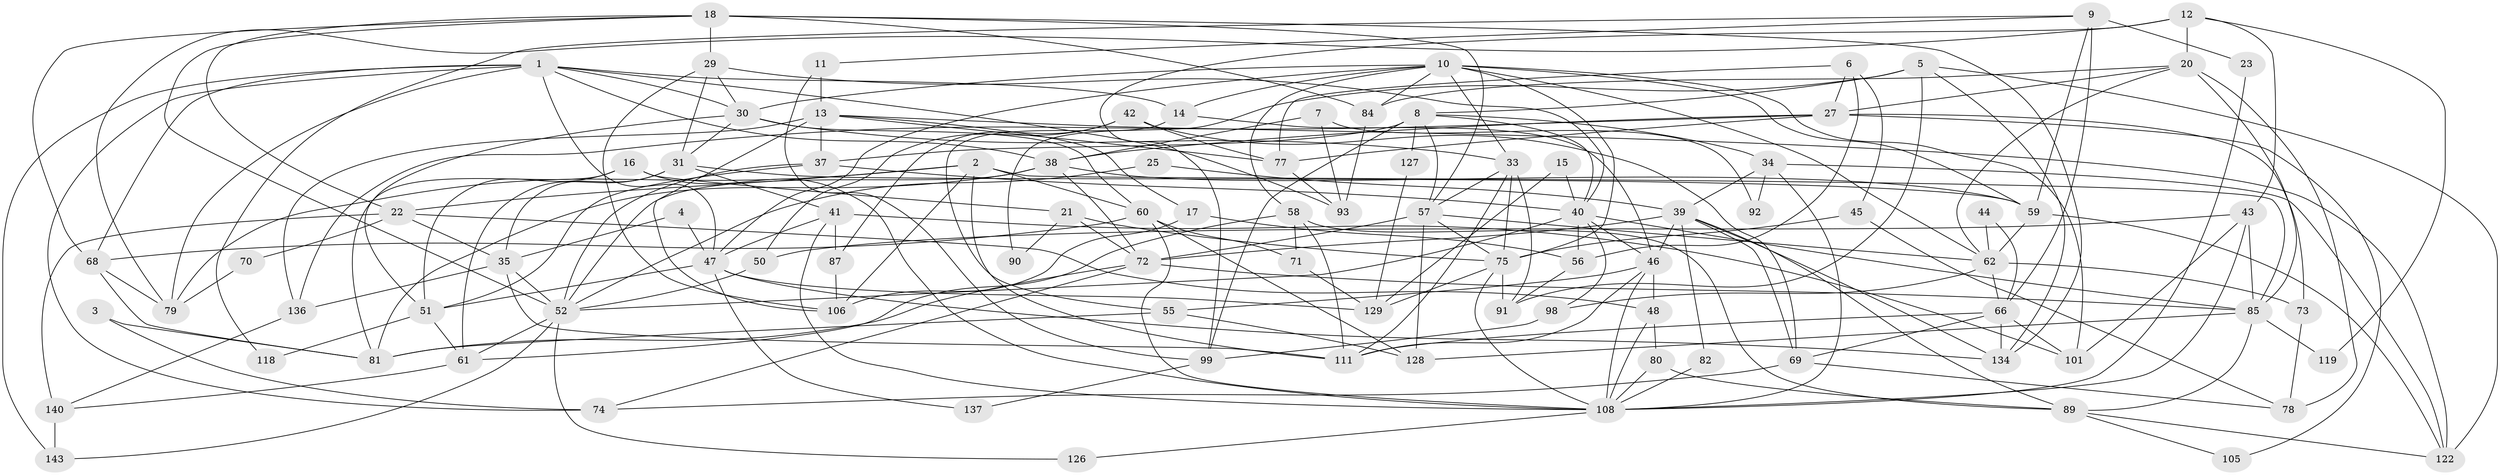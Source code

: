 // original degree distribution, {7: 0.041379310344827586, 4: 0.2482758620689655, 3: 0.2827586206896552, 2: 0.12413793103448276, 6: 0.07586206896551724, 5: 0.2206896551724138, 9: 0.006896551724137931}
// Generated by graph-tools (version 1.1) at 2025/41/03/06/25 10:41:57]
// undirected, 95 vertices, 230 edges
graph export_dot {
graph [start="1"]
  node [color=gray90,style=filled];
  1 [super="+124"];
  2 [super="+125"];
  3 [super="+53"];
  4;
  5 [super="+83"];
  6 [super="+120"];
  7 [super="+24"];
  8 [super="+103"];
  9 [super="+26"];
  10 [super="+112"];
  11;
  12 [super="+100"];
  13 [super="+115"];
  14;
  15;
  16;
  17;
  18 [super="+19"];
  20 [super="+54"];
  21 [super="+49"];
  22 [super="+63"];
  23;
  25;
  27 [super="+28"];
  29 [super="+116"];
  30 [super="+36"];
  31 [super="+32"];
  33 [super="+107"];
  34;
  35 [super="+76"];
  37 [super="+138"];
  38 [super="+102"];
  39 [super="+130"];
  40 [super="+113"];
  41 [super="+88"];
  42;
  43;
  44;
  45;
  46 [super="+96"];
  47 [super="+65"];
  48;
  50;
  51 [super="+64"];
  52 [super="+131"];
  55;
  56 [super="+104"];
  57 [super="+132"];
  58 [super="+123"];
  59 [super="+139"];
  60 [super="+67"];
  61;
  62 [super="+114"];
  66 [super="+109"];
  68;
  69 [super="+145"];
  70;
  71;
  72 [super="+117"];
  73;
  74 [super="+95"];
  75 [super="+141"];
  77 [super="+144"];
  78 [super="+97"];
  79;
  80;
  81 [super="+135"];
  82;
  84;
  85 [super="+86"];
  87;
  89 [super="+94"];
  90;
  91;
  92;
  93;
  98;
  99 [super="+110"];
  101 [super="+121"];
  105;
  106;
  108 [super="+142"];
  111;
  118;
  119;
  122;
  126;
  127;
  128 [super="+133"];
  129;
  134;
  136;
  137;
  140;
  143;
  1 -- 68;
  1 -- 30;
  1 -- 14;
  1 -- 79;
  1 -- 143;
  1 -- 93;
  1 -- 47;
  1 -- 74;
  1 -- 38;
  2 -- 60;
  2 -- 79;
  2 -- 85;
  2 -- 106;
  2 -- 111;
  2 -- 22;
  3 -- 81;
  3 -- 74 [weight=2];
  4 -- 35;
  4 -- 47;
  5 -- 134;
  5 -- 90;
  5 -- 91;
  5 -- 8;
  5 -- 122;
  6 -- 56;
  6 -- 45;
  6 -- 27;
  6 -- 77;
  7 -- 93;
  7 -- 92;
  7 -- 38 [weight=2];
  8 -- 99;
  8 -- 127;
  8 -- 34;
  8 -- 37;
  8 -- 40;
  8 -- 57;
  9 -- 66;
  9 -- 11;
  9 -- 118;
  9 -- 59;
  9 -- 23;
  10 -- 75;
  10 -- 47;
  10 -- 84;
  10 -- 58;
  10 -- 30;
  10 -- 59 [weight=2];
  10 -- 14;
  10 -- 33;
  10 -- 62;
  10 -- 101;
  11 -- 99;
  11 -- 13;
  12 -- 79;
  12 -- 20 [weight=2];
  12 -- 99;
  12 -- 43;
  12 -- 119;
  13 -- 37 [weight=2];
  13 -- 17;
  13 -- 136;
  13 -- 122;
  13 -- 106;
  13 -- 77;
  14 -- 55;
  14 -- 46;
  15 -- 129;
  15 -- 40;
  16 -- 81;
  16 -- 21;
  16 -- 51;
  16 -- 108;
  17 -- 106;
  17 -- 56;
  18 -- 84;
  18 -- 22;
  18 -- 68;
  18 -- 134;
  18 -- 52;
  18 -- 29;
  18 -- 57;
  20 -- 84;
  20 -- 62;
  20 -- 85;
  20 -- 27;
  20 -- 78 [weight=2];
  21 -- 72;
  21 -- 90;
  21 -- 75;
  22 -- 48;
  22 -- 35;
  22 -- 70;
  22 -- 140;
  23 -- 108;
  25 -- 52;
  25 -- 39;
  27 -- 73;
  27 -- 105;
  27 -- 136;
  27 -- 77;
  27 -- 38;
  29 -- 30;
  29 -- 106;
  29 -- 31;
  29 -- 40;
  30 -- 60;
  30 -- 51;
  30 -- 31;
  30 -- 33;
  31 -- 59;
  31 -- 35;
  31 -- 61;
  31 -- 41;
  33 -- 75;
  33 -- 57;
  33 -- 91;
  33 -- 111;
  34 -- 122;
  34 -- 39;
  34 -- 92;
  34 -- 108;
  35 -- 52 [weight=2];
  35 -- 136;
  35 -- 111;
  37 -- 51;
  37 -- 52;
  37 -- 40;
  38 -- 72;
  38 -- 81;
  38 -- 59;
  38 -- 52;
  39 -- 46;
  39 -- 82;
  39 -- 72;
  39 -- 69;
  39 -- 134;
  39 -- 89;
  40 -- 46;
  40 -- 98;
  40 -- 52;
  40 -- 56;
  40 -- 85;
  41 -- 101;
  41 -- 87;
  41 -- 47;
  41 -- 108;
  42 -- 50;
  42 -- 87;
  42 -- 69;
  42 -- 77;
  43 -- 85;
  43 -- 50;
  43 -- 108;
  43 -- 101;
  44 -- 62;
  44 -- 66;
  45 -- 75;
  45 -- 78;
  46 -- 111;
  46 -- 48;
  46 -- 55;
  46 -- 108;
  47 -- 129;
  47 -- 137;
  47 -- 51;
  47 -- 134;
  48 -- 80;
  48 -- 108;
  50 -- 52;
  51 -- 118;
  51 -- 61;
  52 -- 61;
  52 -- 126;
  52 -- 143;
  55 -- 128;
  55 -- 81;
  56 -- 91;
  57 -- 128;
  57 -- 75;
  57 -- 72;
  57 -- 62;
  58 -- 61;
  58 -- 111;
  58 -- 71;
  58 -- 89;
  59 -- 122;
  59 -- 62;
  60 -- 128;
  60 -- 71;
  60 -- 68;
  60 -- 108;
  61 -- 140;
  62 -- 98;
  62 -- 66;
  62 -- 73;
  66 -- 134;
  66 -- 111;
  66 -- 69;
  66 -- 101;
  68 -- 79;
  68 -- 81;
  69 -- 74;
  69 -- 78;
  70 -- 79;
  71 -- 129;
  72 -- 81;
  72 -- 74;
  72 -- 85;
  73 -- 78;
  75 -- 108;
  75 -- 91;
  75 -- 129;
  77 -- 93;
  80 -- 89;
  80 -- 108;
  82 -- 108;
  84 -- 93;
  85 -- 89;
  85 -- 119;
  85 -- 128;
  87 -- 106;
  89 -- 105;
  89 -- 122;
  98 -- 99;
  99 -- 137;
  108 -- 126;
  127 -- 129;
  136 -- 140;
  140 -- 143;
}
